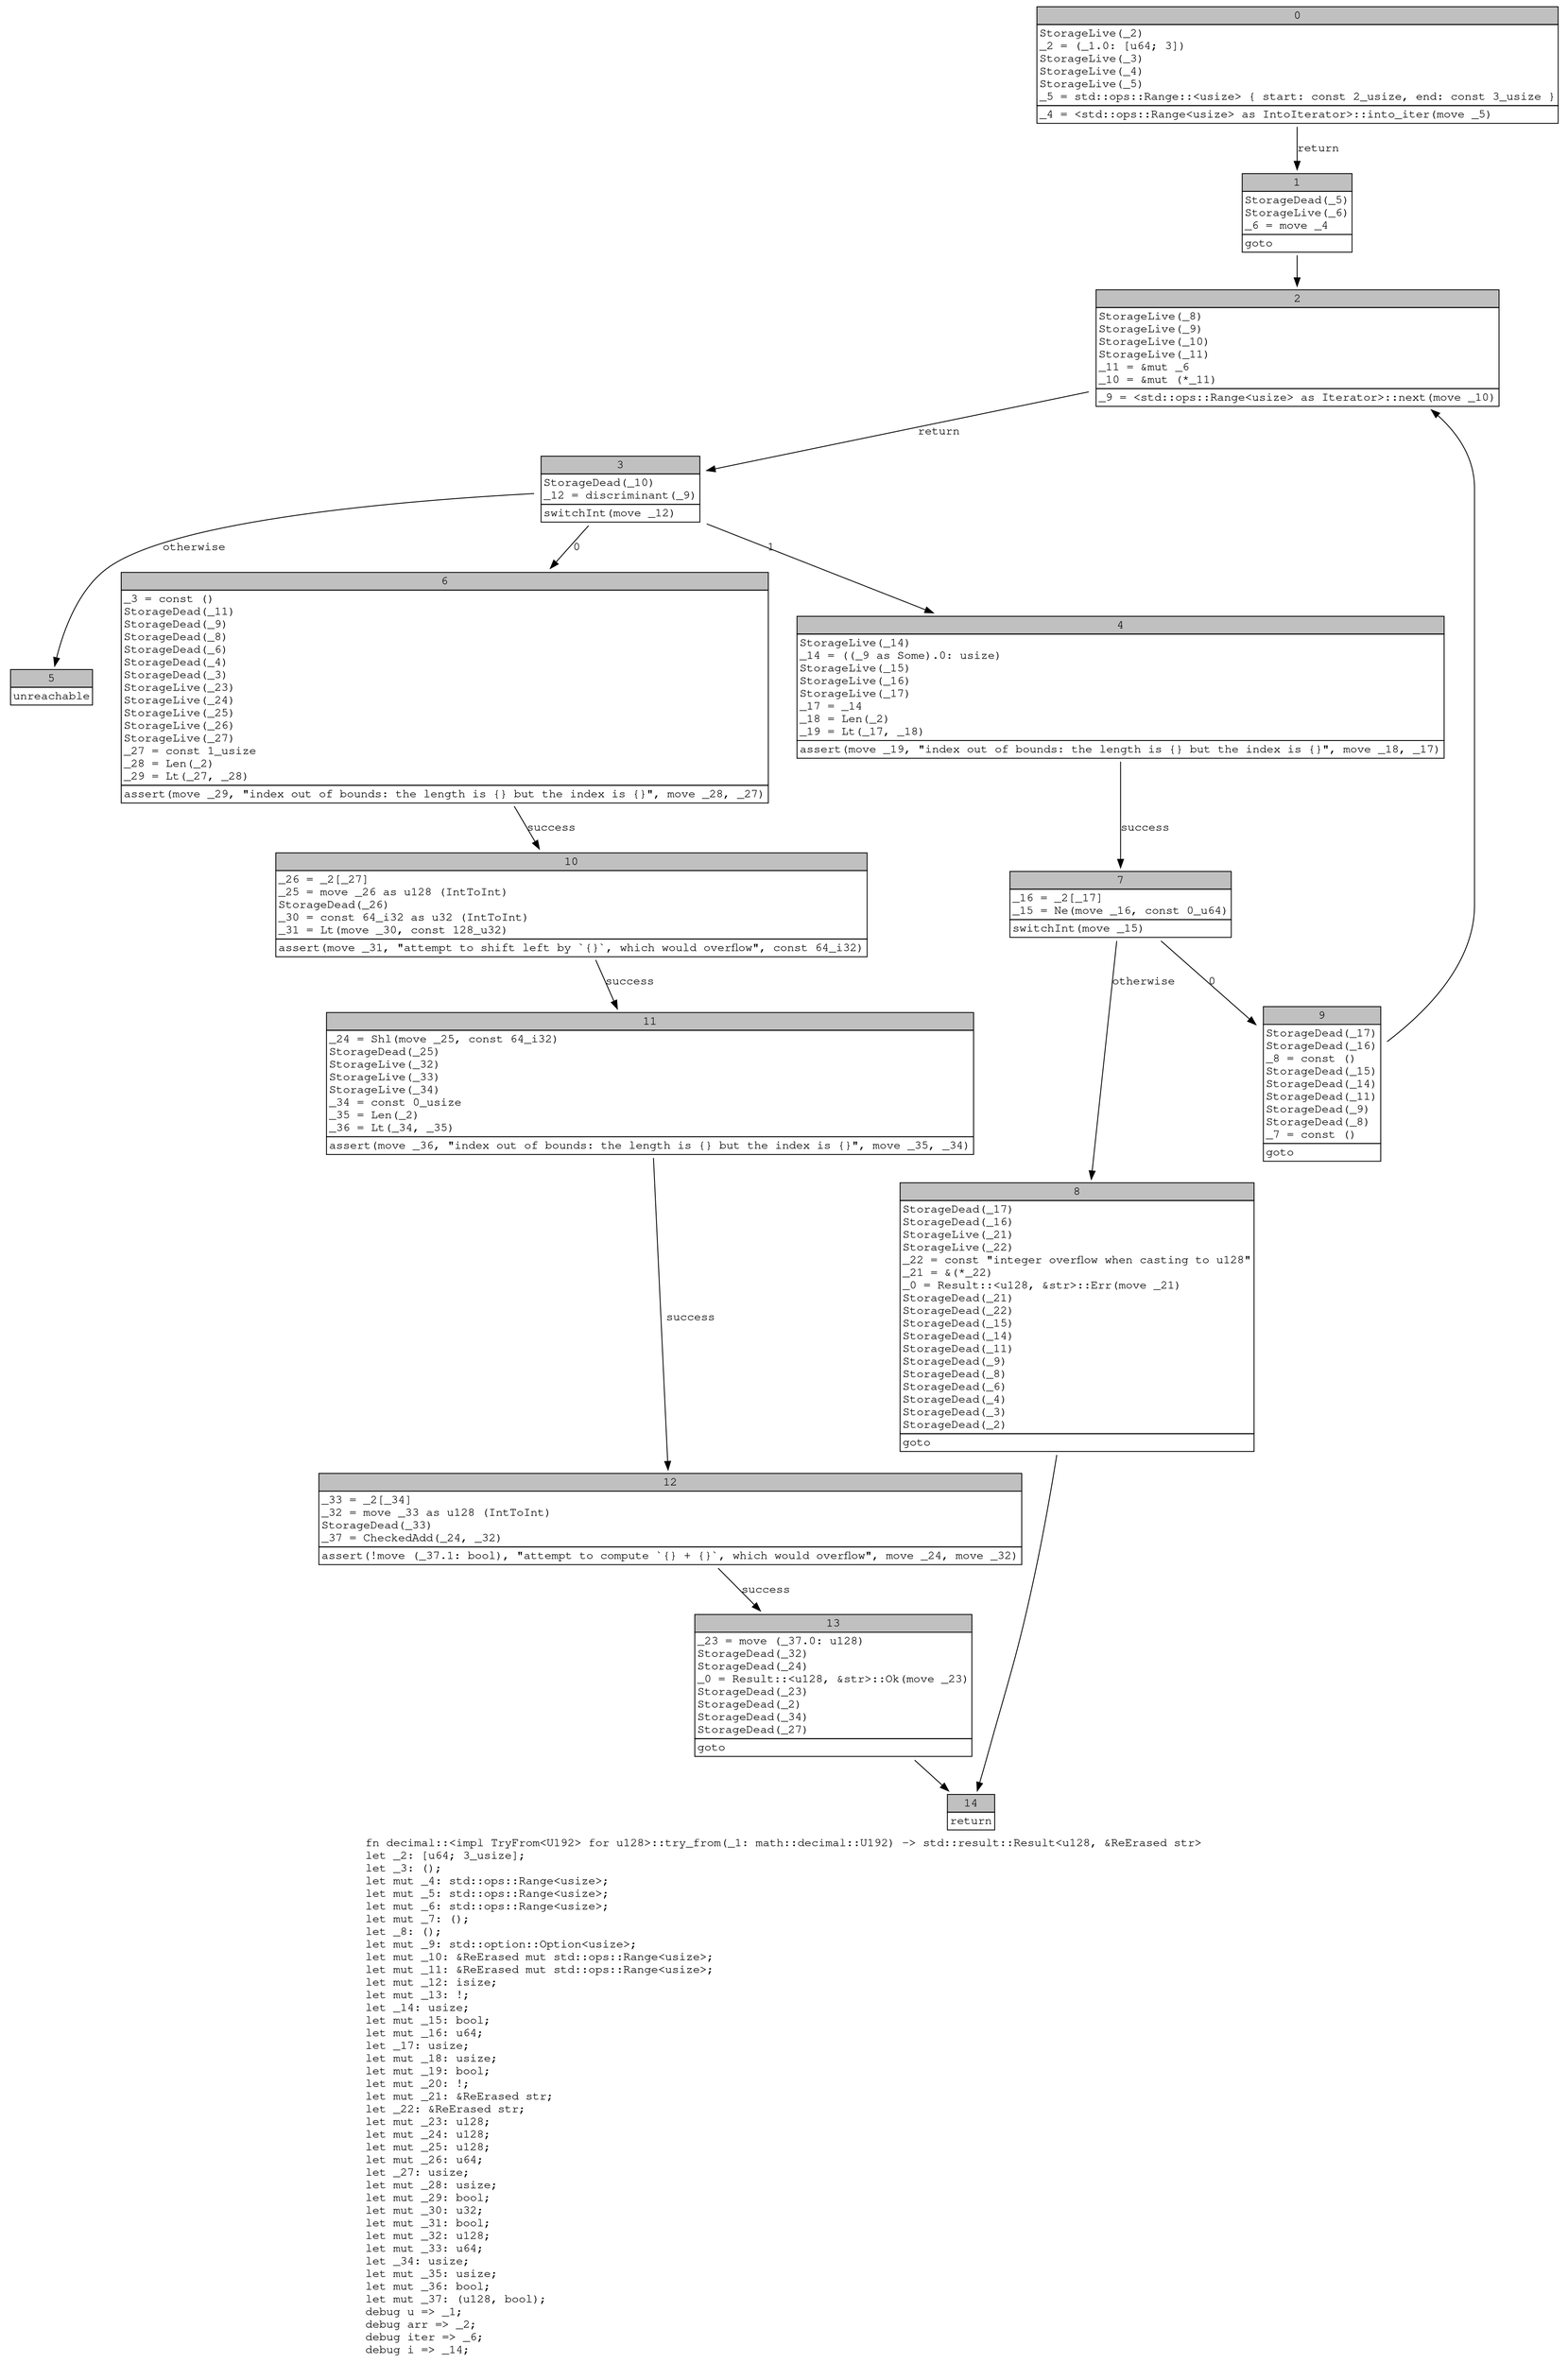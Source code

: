 digraph Mir_0_786 {
    graph [fontname="Courier, monospace"];
    node [fontname="Courier, monospace"];
    edge [fontname="Courier, monospace"];
    label=<fn decimal::&lt;impl TryFrom&lt;U192&gt; for u128&gt;::try_from(_1: math::decimal::U192) -&gt; std::result::Result&lt;u128, &amp;ReErased str&gt;<br align="left"/>let _2: [u64; 3_usize];<br align="left"/>let _3: ();<br align="left"/>let mut _4: std::ops::Range&lt;usize&gt;;<br align="left"/>let mut _5: std::ops::Range&lt;usize&gt;;<br align="left"/>let mut _6: std::ops::Range&lt;usize&gt;;<br align="left"/>let mut _7: ();<br align="left"/>let _8: ();<br align="left"/>let mut _9: std::option::Option&lt;usize&gt;;<br align="left"/>let mut _10: &amp;ReErased mut std::ops::Range&lt;usize&gt;;<br align="left"/>let mut _11: &amp;ReErased mut std::ops::Range&lt;usize&gt;;<br align="left"/>let mut _12: isize;<br align="left"/>let mut _13: !;<br align="left"/>let _14: usize;<br align="left"/>let mut _15: bool;<br align="left"/>let mut _16: u64;<br align="left"/>let _17: usize;<br align="left"/>let mut _18: usize;<br align="left"/>let mut _19: bool;<br align="left"/>let mut _20: !;<br align="left"/>let mut _21: &amp;ReErased str;<br align="left"/>let _22: &amp;ReErased str;<br align="left"/>let mut _23: u128;<br align="left"/>let mut _24: u128;<br align="left"/>let mut _25: u128;<br align="left"/>let mut _26: u64;<br align="left"/>let _27: usize;<br align="left"/>let mut _28: usize;<br align="left"/>let mut _29: bool;<br align="left"/>let mut _30: u32;<br align="left"/>let mut _31: bool;<br align="left"/>let mut _32: u128;<br align="left"/>let mut _33: u64;<br align="left"/>let _34: usize;<br align="left"/>let mut _35: usize;<br align="left"/>let mut _36: bool;<br align="left"/>let mut _37: (u128, bool);<br align="left"/>debug u =&gt; _1;<br align="left"/>debug arr =&gt; _2;<br align="left"/>debug iter =&gt; _6;<br align="left"/>debug i =&gt; _14;<br align="left"/>>;
    bb0__0_786 [shape="none", label=<<table border="0" cellborder="1" cellspacing="0"><tr><td bgcolor="gray" align="center" colspan="1">0</td></tr><tr><td align="left" balign="left">StorageLive(_2)<br/>_2 = (_1.0: [u64; 3])<br/>StorageLive(_3)<br/>StorageLive(_4)<br/>StorageLive(_5)<br/>_5 = std::ops::Range::&lt;usize&gt; { start: const 2_usize, end: const 3_usize }<br/></td></tr><tr><td align="left">_4 = &lt;std::ops::Range&lt;usize&gt; as IntoIterator&gt;::into_iter(move _5)</td></tr></table>>];
    bb1__0_786 [shape="none", label=<<table border="0" cellborder="1" cellspacing="0"><tr><td bgcolor="gray" align="center" colspan="1">1</td></tr><tr><td align="left" balign="left">StorageDead(_5)<br/>StorageLive(_6)<br/>_6 = move _4<br/></td></tr><tr><td align="left">goto</td></tr></table>>];
    bb2__0_786 [shape="none", label=<<table border="0" cellborder="1" cellspacing="0"><tr><td bgcolor="gray" align="center" colspan="1">2</td></tr><tr><td align="left" balign="left">StorageLive(_8)<br/>StorageLive(_9)<br/>StorageLive(_10)<br/>StorageLive(_11)<br/>_11 = &amp;mut _6<br/>_10 = &amp;mut (*_11)<br/></td></tr><tr><td align="left">_9 = &lt;std::ops::Range&lt;usize&gt; as Iterator&gt;::next(move _10)</td></tr></table>>];
    bb3__0_786 [shape="none", label=<<table border="0" cellborder="1" cellspacing="0"><tr><td bgcolor="gray" align="center" colspan="1">3</td></tr><tr><td align="left" balign="left">StorageDead(_10)<br/>_12 = discriminant(_9)<br/></td></tr><tr><td align="left">switchInt(move _12)</td></tr></table>>];
    bb4__0_786 [shape="none", label=<<table border="0" cellborder="1" cellspacing="0"><tr><td bgcolor="gray" align="center" colspan="1">4</td></tr><tr><td align="left" balign="left">StorageLive(_14)<br/>_14 = ((_9 as Some).0: usize)<br/>StorageLive(_15)<br/>StorageLive(_16)<br/>StorageLive(_17)<br/>_17 = _14<br/>_18 = Len(_2)<br/>_19 = Lt(_17, _18)<br/></td></tr><tr><td align="left">assert(move _19, &quot;index out of bounds: the length is {} but the index is {}&quot;, move _18, _17)</td></tr></table>>];
    bb5__0_786 [shape="none", label=<<table border="0" cellborder="1" cellspacing="0"><tr><td bgcolor="gray" align="center" colspan="1">5</td></tr><tr><td align="left">unreachable</td></tr></table>>];
    bb6__0_786 [shape="none", label=<<table border="0" cellborder="1" cellspacing="0"><tr><td bgcolor="gray" align="center" colspan="1">6</td></tr><tr><td align="left" balign="left">_3 = const ()<br/>StorageDead(_11)<br/>StorageDead(_9)<br/>StorageDead(_8)<br/>StorageDead(_6)<br/>StorageDead(_4)<br/>StorageDead(_3)<br/>StorageLive(_23)<br/>StorageLive(_24)<br/>StorageLive(_25)<br/>StorageLive(_26)<br/>StorageLive(_27)<br/>_27 = const 1_usize<br/>_28 = Len(_2)<br/>_29 = Lt(_27, _28)<br/></td></tr><tr><td align="left">assert(move _29, &quot;index out of bounds: the length is {} but the index is {}&quot;, move _28, _27)</td></tr></table>>];
    bb7__0_786 [shape="none", label=<<table border="0" cellborder="1" cellspacing="0"><tr><td bgcolor="gray" align="center" colspan="1">7</td></tr><tr><td align="left" balign="left">_16 = _2[_17]<br/>_15 = Ne(move _16, const 0_u64)<br/></td></tr><tr><td align="left">switchInt(move _15)</td></tr></table>>];
    bb8__0_786 [shape="none", label=<<table border="0" cellborder="1" cellspacing="0"><tr><td bgcolor="gray" align="center" colspan="1">8</td></tr><tr><td align="left" balign="left">StorageDead(_17)<br/>StorageDead(_16)<br/>StorageLive(_21)<br/>StorageLive(_22)<br/>_22 = const &quot;integer overflow when casting to u128&quot;<br/>_21 = &amp;(*_22)<br/>_0 = Result::&lt;u128, &amp;str&gt;::Err(move _21)<br/>StorageDead(_21)<br/>StorageDead(_22)<br/>StorageDead(_15)<br/>StorageDead(_14)<br/>StorageDead(_11)<br/>StorageDead(_9)<br/>StorageDead(_8)<br/>StorageDead(_6)<br/>StorageDead(_4)<br/>StorageDead(_3)<br/>StorageDead(_2)<br/></td></tr><tr><td align="left">goto</td></tr></table>>];
    bb9__0_786 [shape="none", label=<<table border="0" cellborder="1" cellspacing="0"><tr><td bgcolor="gray" align="center" colspan="1">9</td></tr><tr><td align="left" balign="left">StorageDead(_17)<br/>StorageDead(_16)<br/>_8 = const ()<br/>StorageDead(_15)<br/>StorageDead(_14)<br/>StorageDead(_11)<br/>StorageDead(_9)<br/>StorageDead(_8)<br/>_7 = const ()<br/></td></tr><tr><td align="left">goto</td></tr></table>>];
    bb10__0_786 [shape="none", label=<<table border="0" cellborder="1" cellspacing="0"><tr><td bgcolor="gray" align="center" colspan="1">10</td></tr><tr><td align="left" balign="left">_26 = _2[_27]<br/>_25 = move _26 as u128 (IntToInt)<br/>StorageDead(_26)<br/>_30 = const 64_i32 as u32 (IntToInt)<br/>_31 = Lt(move _30, const 128_u32)<br/></td></tr><tr><td align="left">assert(move _31, &quot;attempt to shift left by `{}`, which would overflow&quot;, const 64_i32)</td></tr></table>>];
    bb11__0_786 [shape="none", label=<<table border="0" cellborder="1" cellspacing="0"><tr><td bgcolor="gray" align="center" colspan="1">11</td></tr><tr><td align="left" balign="left">_24 = Shl(move _25, const 64_i32)<br/>StorageDead(_25)<br/>StorageLive(_32)<br/>StorageLive(_33)<br/>StorageLive(_34)<br/>_34 = const 0_usize<br/>_35 = Len(_2)<br/>_36 = Lt(_34, _35)<br/></td></tr><tr><td align="left">assert(move _36, &quot;index out of bounds: the length is {} but the index is {}&quot;, move _35, _34)</td></tr></table>>];
    bb12__0_786 [shape="none", label=<<table border="0" cellborder="1" cellspacing="0"><tr><td bgcolor="gray" align="center" colspan="1">12</td></tr><tr><td align="left" balign="left">_33 = _2[_34]<br/>_32 = move _33 as u128 (IntToInt)<br/>StorageDead(_33)<br/>_37 = CheckedAdd(_24, _32)<br/></td></tr><tr><td align="left">assert(!move (_37.1: bool), &quot;attempt to compute `{} + {}`, which would overflow&quot;, move _24, move _32)</td></tr></table>>];
    bb13__0_786 [shape="none", label=<<table border="0" cellborder="1" cellspacing="0"><tr><td bgcolor="gray" align="center" colspan="1">13</td></tr><tr><td align="left" balign="left">_23 = move (_37.0: u128)<br/>StorageDead(_32)<br/>StorageDead(_24)<br/>_0 = Result::&lt;u128, &amp;str&gt;::Ok(move _23)<br/>StorageDead(_23)<br/>StorageDead(_2)<br/>StorageDead(_34)<br/>StorageDead(_27)<br/></td></tr><tr><td align="left">goto</td></tr></table>>];
    bb14__0_786 [shape="none", label=<<table border="0" cellborder="1" cellspacing="0"><tr><td bgcolor="gray" align="center" colspan="1">14</td></tr><tr><td align="left">return</td></tr></table>>];
    bb0__0_786 -> bb1__0_786 [label="return"];
    bb1__0_786 -> bb2__0_786 [label=""];
    bb2__0_786 -> bb3__0_786 [label="return"];
    bb3__0_786 -> bb6__0_786 [label="0"];
    bb3__0_786 -> bb4__0_786 [label="1"];
    bb3__0_786 -> bb5__0_786 [label="otherwise"];
    bb4__0_786 -> bb7__0_786 [label="success"];
    bb6__0_786 -> bb10__0_786 [label="success"];
    bb7__0_786 -> bb9__0_786 [label="0"];
    bb7__0_786 -> bb8__0_786 [label="otherwise"];
    bb8__0_786 -> bb14__0_786 [label=""];
    bb9__0_786 -> bb2__0_786 [label=""];
    bb10__0_786 -> bb11__0_786 [label="success"];
    bb11__0_786 -> bb12__0_786 [label="success"];
    bb12__0_786 -> bb13__0_786 [label="success"];
    bb13__0_786 -> bb14__0_786 [label=""];
}
